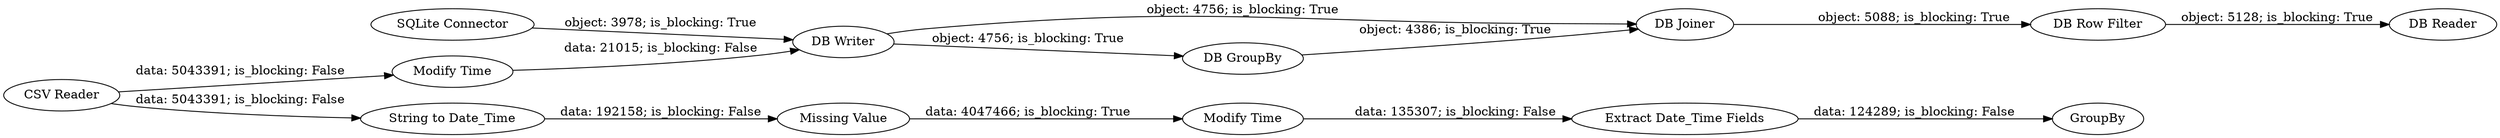 digraph {
	"3233981115720213552_55" [label="Extract Date_Time Fields"]
	"3233981115720213552_50" [label="Modify Time"]
	"3233981115720213552_60" [label="DB Writer"]
	"3233981115720213552_63" [label="DB Row Filter"]
	"3233981115720213552_62" [label="DB Joiner"]
	"3233981115720213552_51" [label="String to Date_Time"]
	"3233981115720213552_61" [label="DB GroupBy"]
	"3233981115720213552_41" [label="CSV Reader"]
	"3233981115720213552_56" [label=GroupBy]
	"3233981115720213552_45" [label="DB Reader"]
	"3233981115720213552_52" [label="Missing Value"]
	"3233981115720213552_54" [label="Modify Time"]
	"3233981115720213552_57" [label="SQLite Connector"]
	"3233981115720213552_52" -> "3233981115720213552_54" [label="data: 4047466; is_blocking: True"]
	"3233981115720213552_60" -> "3233981115720213552_62" [label="object: 4756; is_blocking: True"]
	"3233981115720213552_50" -> "3233981115720213552_60" [label="data: 21015; is_blocking: False"]
	"3233981115720213552_41" -> "3233981115720213552_50" [label="data: 5043391; is_blocking: False"]
	"3233981115720213552_63" -> "3233981115720213552_45" [label="object: 5128; is_blocking: True"]
	"3233981115720213552_54" -> "3233981115720213552_55" [label="data: 135307; is_blocking: False"]
	"3233981115720213552_60" -> "3233981115720213552_61" [label="object: 4756; is_blocking: True"]
	"3233981115720213552_57" -> "3233981115720213552_60" [label="object: 3978; is_blocking: True"]
	"3233981115720213552_61" -> "3233981115720213552_62" [label="object: 4386; is_blocking: True"]
	"3233981115720213552_62" -> "3233981115720213552_63" [label="object: 5088; is_blocking: True"]
	"3233981115720213552_51" -> "3233981115720213552_52" [label="data: 192158; is_blocking: False"]
	"3233981115720213552_55" -> "3233981115720213552_56" [label="data: 124289; is_blocking: False"]
	"3233981115720213552_41" -> "3233981115720213552_51" [label="data: 5043391; is_blocking: False"]
	rankdir=LR
}
